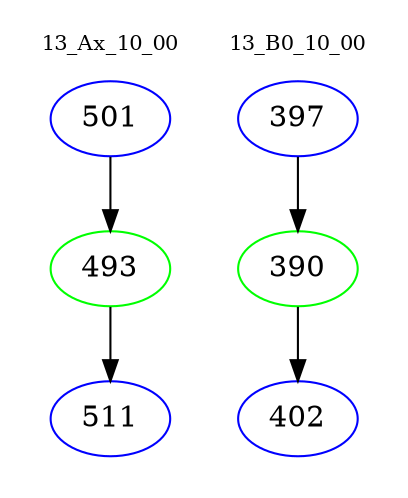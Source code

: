 digraph{
subgraph cluster_0 {
color = white
label = "13_Ax_10_00";
fontsize=10;
T0_501 [label="501", color="blue"]
T0_501 -> T0_493 [color="black"]
T0_493 [label="493", color="green"]
T0_493 -> T0_511 [color="black"]
T0_511 [label="511", color="blue"]
}
subgraph cluster_1 {
color = white
label = "13_B0_10_00";
fontsize=10;
T1_397 [label="397", color="blue"]
T1_397 -> T1_390 [color="black"]
T1_390 [label="390", color="green"]
T1_390 -> T1_402 [color="black"]
T1_402 [label="402", color="blue"]
}
}
